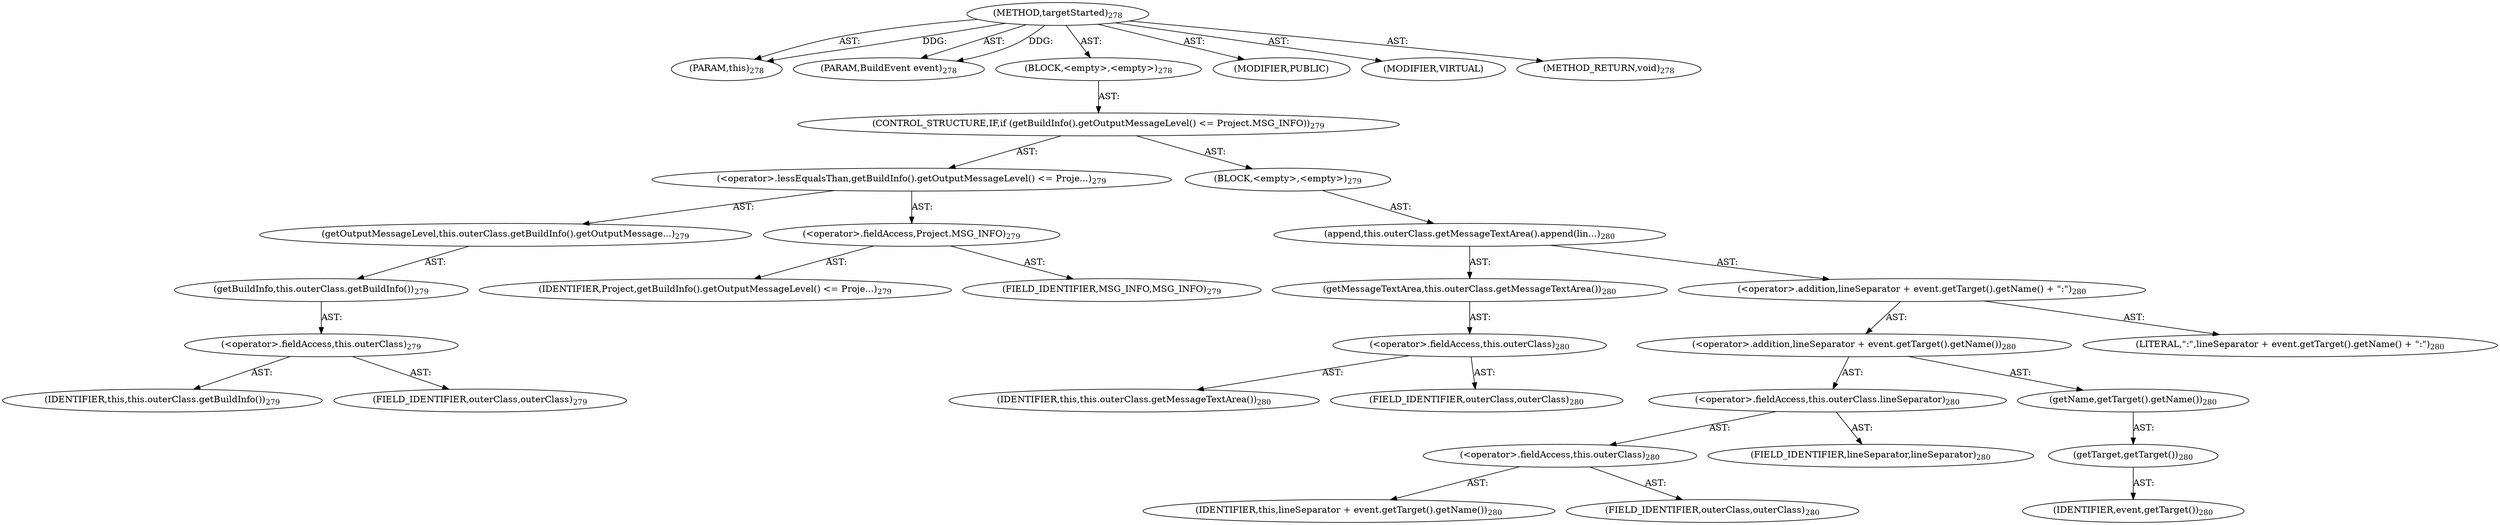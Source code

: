 digraph "targetStarted" {  
"111669149702" [label = <(METHOD,targetStarted)<SUB>278</SUB>> ]
"115964116996" [label = <(PARAM,this)<SUB>278</SUB>> ]
"115964117063" [label = <(PARAM,BuildEvent event)<SUB>278</SUB>> ]
"25769803789" [label = <(BLOCK,&lt;empty&gt;,&lt;empty&gt;)<SUB>278</SUB>> ]
"47244640263" [label = <(CONTROL_STRUCTURE,IF,if (getBuildInfo().getOutputMessageLevel() &lt;= Project.MSG_INFO))<SUB>279</SUB>> ]
"30064771170" [label = <(&lt;operator&gt;.lessEqualsThan,getBuildInfo().getOutputMessageLevel() &lt;= Proje...)<SUB>279</SUB>> ]
"30064771171" [label = <(getOutputMessageLevel,this.outerClass.getBuildInfo().getOutputMessage...)<SUB>279</SUB>> ]
"30064771172" [label = <(getBuildInfo,this.outerClass.getBuildInfo())<SUB>279</SUB>> ]
"30064771173" [label = <(&lt;operator&gt;.fieldAccess,this.outerClass)<SUB>279</SUB>> ]
"68719476750" [label = <(IDENTIFIER,this,this.outerClass.getBuildInfo())<SUB>279</SUB>> ]
"55834574879" [label = <(FIELD_IDENTIFIER,outerClass,outerClass)<SUB>279</SUB>> ]
"30064771174" [label = <(&lt;operator&gt;.fieldAccess,Project.MSG_INFO)<SUB>279</SUB>> ]
"68719477020" [label = <(IDENTIFIER,Project,getBuildInfo().getOutputMessageLevel() &lt;= Proje...)<SUB>279</SUB>> ]
"55834574880" [label = <(FIELD_IDENTIFIER,MSG_INFO,MSG_INFO)<SUB>279</SUB>> ]
"25769803790" [label = <(BLOCK,&lt;empty&gt;,&lt;empty&gt;)<SUB>279</SUB>> ]
"30064771175" [label = <(append,this.outerClass.getMessageTextArea().append(lin...)<SUB>280</SUB>> ]
"30064771176" [label = <(getMessageTextArea,this.outerClass.getMessageTextArea())<SUB>280</SUB>> ]
"30064771177" [label = <(&lt;operator&gt;.fieldAccess,this.outerClass)<SUB>280</SUB>> ]
"68719476751" [label = <(IDENTIFIER,this,this.outerClass.getMessageTextArea())<SUB>280</SUB>> ]
"55834574881" [label = <(FIELD_IDENTIFIER,outerClass,outerClass)<SUB>280</SUB>> ]
"30064771178" [label = <(&lt;operator&gt;.addition,lineSeparator + event.getTarget().getName() + &quot;:&quot;)<SUB>280</SUB>> ]
"30064771179" [label = <(&lt;operator&gt;.addition,lineSeparator + event.getTarget().getName())<SUB>280</SUB>> ]
"30064771180" [label = <(&lt;operator&gt;.fieldAccess,this.outerClass.lineSeparator)<SUB>280</SUB>> ]
"30064771181" [label = <(&lt;operator&gt;.fieldAccess,this.outerClass)<SUB>280</SUB>> ]
"68719477021" [label = <(IDENTIFIER,this,lineSeparator + event.getTarget().getName())<SUB>280</SUB>> ]
"55834574882" [label = <(FIELD_IDENTIFIER,outerClass,outerClass)<SUB>280</SUB>> ]
"55834574883" [label = <(FIELD_IDENTIFIER,lineSeparator,lineSeparator)<SUB>280</SUB>> ]
"30064771182" [label = <(getName,getTarget().getName())<SUB>280</SUB>> ]
"30064771183" [label = <(getTarget,getTarget())<SUB>280</SUB>> ]
"68719477022" [label = <(IDENTIFIER,event,getTarget())<SUB>280</SUB>> ]
"90194313229" [label = <(LITERAL,&quot;:&quot;,lineSeparator + event.getTarget().getName() + &quot;:&quot;)<SUB>280</SUB>> ]
"133143986232" [label = <(MODIFIER,PUBLIC)> ]
"133143986233" [label = <(MODIFIER,VIRTUAL)> ]
"128849018886" [label = <(METHOD_RETURN,void)<SUB>278</SUB>> ]
  "111669149702" -> "115964116996"  [ label = "AST: "] 
  "111669149702" -> "115964117063"  [ label = "AST: "] 
  "111669149702" -> "25769803789"  [ label = "AST: "] 
  "111669149702" -> "133143986232"  [ label = "AST: "] 
  "111669149702" -> "133143986233"  [ label = "AST: "] 
  "111669149702" -> "128849018886"  [ label = "AST: "] 
  "25769803789" -> "47244640263"  [ label = "AST: "] 
  "47244640263" -> "30064771170"  [ label = "AST: "] 
  "47244640263" -> "25769803790"  [ label = "AST: "] 
  "30064771170" -> "30064771171"  [ label = "AST: "] 
  "30064771170" -> "30064771174"  [ label = "AST: "] 
  "30064771171" -> "30064771172"  [ label = "AST: "] 
  "30064771172" -> "30064771173"  [ label = "AST: "] 
  "30064771173" -> "68719476750"  [ label = "AST: "] 
  "30064771173" -> "55834574879"  [ label = "AST: "] 
  "30064771174" -> "68719477020"  [ label = "AST: "] 
  "30064771174" -> "55834574880"  [ label = "AST: "] 
  "25769803790" -> "30064771175"  [ label = "AST: "] 
  "30064771175" -> "30064771176"  [ label = "AST: "] 
  "30064771175" -> "30064771178"  [ label = "AST: "] 
  "30064771176" -> "30064771177"  [ label = "AST: "] 
  "30064771177" -> "68719476751"  [ label = "AST: "] 
  "30064771177" -> "55834574881"  [ label = "AST: "] 
  "30064771178" -> "30064771179"  [ label = "AST: "] 
  "30064771178" -> "90194313229"  [ label = "AST: "] 
  "30064771179" -> "30064771180"  [ label = "AST: "] 
  "30064771179" -> "30064771182"  [ label = "AST: "] 
  "30064771180" -> "30064771181"  [ label = "AST: "] 
  "30064771180" -> "55834574883"  [ label = "AST: "] 
  "30064771181" -> "68719477021"  [ label = "AST: "] 
  "30064771181" -> "55834574882"  [ label = "AST: "] 
  "30064771182" -> "30064771183"  [ label = "AST: "] 
  "30064771183" -> "68719477022"  [ label = "AST: "] 
  "111669149702" -> "115964116996"  [ label = "DDG: "] 
  "111669149702" -> "115964117063"  [ label = "DDG: "] 
}
